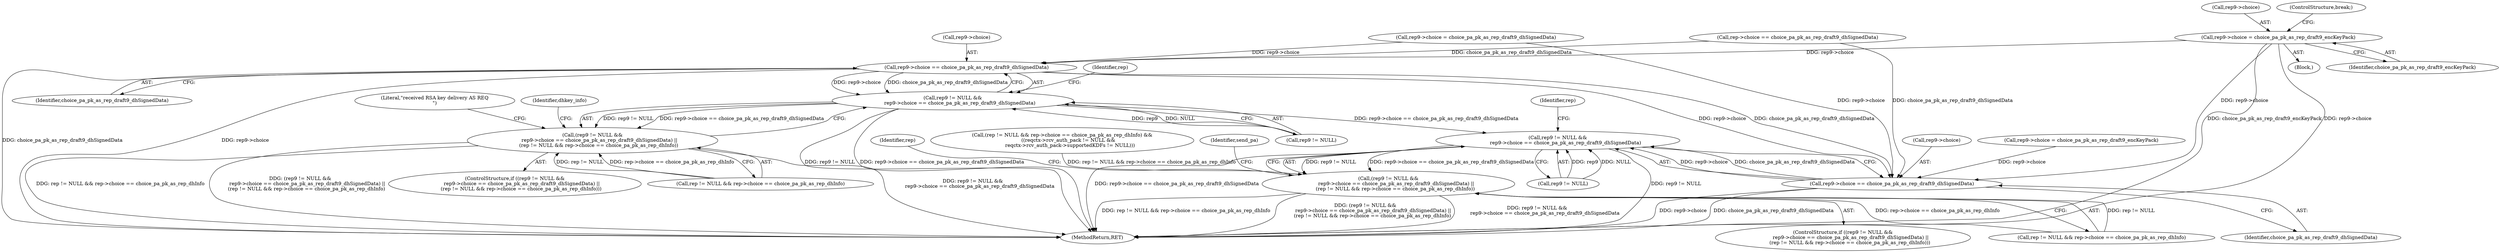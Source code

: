 digraph "0_krb5_db64ca25d661a47b996b4e2645998b5d7f0eb52c@pointer" {
"1000372" [label="(Call,rep9->choice = choice_pa_pk_as_rep_draft9_encKeyPack)"];
"1000522" [label="(Call,rep9->choice == choice_pa_pk_as_rep_draft9_dhSignedData)"];
"1000518" [label="(Call,rep9 != NULL &&\n         rep9->choice == choice_pa_pk_as_rep_draft9_dhSignedData)"];
"1000517" [label="(Call,(rep9 != NULL &&\n         rep9->choice == choice_pa_pk_as_rep_draft9_dhSignedData) ||\n        (rep != NULL && rep->choice == choice_pa_pk_as_rep_dhInfo))"];
"1001174" [label="(Call,rep9 != NULL &&\n          rep9->choice == choice_pa_pk_as_rep_draft9_dhSignedData)"];
"1001173" [label="(Call,(rep9 != NULL &&\n          rep9->choice == choice_pa_pk_as_rep_draft9_dhSignedData) ||\n         (rep != NULL && rep->choice == choice_pa_pk_as_rep_dhInfo))"];
"1001178" [label="(Call,rep9->choice == choice_pa_pk_as_rep_draft9_dhSignedData)"];
"1000529" [label="(Identifier,rep)"];
"1000479" [label="(Call,rep->choice == choice_pa_pk_as_rep_draft9_dhSignedData)"];
"1000372" [label="(Call,rep9->choice = choice_pa_pk_as_rep_draft9_encKeyPack)"];
"1000523" [label="(Call,rep9->choice)"];
"1000516" [label="(ControlStructure,if ((rep9 != NULL &&\n         rep9->choice == choice_pa_pk_as_rep_draft9_dhSignedData) ||\n        (rep != NULL && rep->choice == choice_pa_pk_as_rep_dhInfo)))"];
"1001267" [label="(Identifier,send_pa)"];
"1000373" [label="(Call,rep9->choice)"];
"1000526" [label="(Identifier,choice_pa_pk_as_rep_draft9_dhSignedData)"];
"1000527" [label="(Call,rep != NULL && rep->choice == choice_pa_pk_as_rep_dhInfo)"];
"1001174" [label="(Call,rep9 != NULL &&\n          rep9->choice == choice_pa_pk_as_rep_draft9_dhSignedData)"];
"1001173" [label="(Call,(rep9 != NULL &&\n          rep9->choice == choice_pa_pk_as_rep_draft9_dhSignedData) ||\n         (rep != NULL && rep->choice == choice_pa_pk_as_rep_dhInfo))"];
"1000518" [label="(Call,rep9 != NULL &&\n         rep9->choice == choice_pa_pk_as_rep_draft9_dhSignedData)"];
"1000522" [label="(Call,rep9->choice == choice_pa_pk_as_rep_draft9_dhSignedData)"];
"1001197" [label="(Identifier,rep)"];
"1000463" [label="(Call,rep9->choice = choice_pa_pk_as_rep_draft9_dhSignedData)"];
"1001179" [label="(Call,rep9->choice)"];
"1001064" [label="(Call,(rep != NULL && rep->choice == choice_pa_pk_as_rep_dhInfo) &&\n        ((reqctx->rcv_auth_pack != NULL &&\n          reqctx->rcv_auth_pack->supportedKDFs != NULL)))"];
"1001175" [label="(Call,rep9 != NULL)"];
"1000517" [label="(Call,(rep9 != NULL &&\n         rep9->choice == choice_pa_pk_as_rep_draft9_dhSignedData) ||\n        (rep != NULL && rep->choice == choice_pa_pk_as_rep_dhInfo))"];
"1000377" [label="(ControlStructure,break;)"];
"1000954" [label="(Call,rep9->choice = choice_pa_pk_as_rep_draft9_encKeyPack)"];
"1001185" [label="(Identifier,rep)"];
"1000540" [label="(Identifier,dhkey_info)"];
"1001183" [label="(Call,rep != NULL && rep->choice == choice_pa_pk_as_rep_dhInfo)"];
"1001182" [label="(Identifier,choice_pa_pk_as_rep_draft9_dhSignedData)"];
"1001172" [label="(ControlStructure,if ((rep9 != NULL &&\n          rep9->choice == choice_pa_pk_as_rep_draft9_dhSignedData) ||\n         (rep != NULL && rep->choice == choice_pa_pk_as_rep_dhInfo)))"];
"1000338" [label="(Block,)"];
"1000376" [label="(Identifier,choice_pa_pk_as_rep_draft9_encKeyPack)"];
"1000695" [label="(Literal,\"received RSA key delivery AS REQ\n\")"];
"1001178" [label="(Call,rep9->choice == choice_pa_pk_as_rep_draft9_dhSignedData)"];
"1000519" [label="(Call,rep9 != NULL)"];
"1001409" [label="(MethodReturn,RET)"];
"1000372" -> "1000338"  [label="AST: "];
"1000372" -> "1000376"  [label="CFG: "];
"1000373" -> "1000372"  [label="AST: "];
"1000376" -> "1000372"  [label="AST: "];
"1000377" -> "1000372"  [label="CFG: "];
"1000372" -> "1001409"  [label="DDG: choice_pa_pk_as_rep_draft9_encKeyPack"];
"1000372" -> "1001409"  [label="DDG: rep9->choice"];
"1000372" -> "1000522"  [label="DDG: rep9->choice"];
"1000372" -> "1001178"  [label="DDG: rep9->choice"];
"1000522" -> "1000518"  [label="AST: "];
"1000522" -> "1000526"  [label="CFG: "];
"1000523" -> "1000522"  [label="AST: "];
"1000526" -> "1000522"  [label="AST: "];
"1000518" -> "1000522"  [label="CFG: "];
"1000522" -> "1001409"  [label="DDG: choice_pa_pk_as_rep_draft9_dhSignedData"];
"1000522" -> "1001409"  [label="DDG: rep9->choice"];
"1000522" -> "1000518"  [label="DDG: rep9->choice"];
"1000522" -> "1000518"  [label="DDG: choice_pa_pk_as_rep_draft9_dhSignedData"];
"1000463" -> "1000522"  [label="DDG: rep9->choice"];
"1000479" -> "1000522"  [label="DDG: choice_pa_pk_as_rep_draft9_dhSignedData"];
"1000522" -> "1001178"  [label="DDG: rep9->choice"];
"1000522" -> "1001178"  [label="DDG: choice_pa_pk_as_rep_draft9_dhSignedData"];
"1000518" -> "1000517"  [label="AST: "];
"1000518" -> "1000519"  [label="CFG: "];
"1000519" -> "1000518"  [label="AST: "];
"1000529" -> "1000518"  [label="CFG: "];
"1000517" -> "1000518"  [label="CFG: "];
"1000518" -> "1001409"  [label="DDG: rep9->choice == choice_pa_pk_as_rep_draft9_dhSignedData"];
"1000518" -> "1001409"  [label="DDG: rep9 != NULL"];
"1000518" -> "1000517"  [label="DDG: rep9 != NULL"];
"1000518" -> "1000517"  [label="DDG: rep9->choice == choice_pa_pk_as_rep_draft9_dhSignedData"];
"1000519" -> "1000518"  [label="DDG: rep9"];
"1000519" -> "1000518"  [label="DDG: NULL"];
"1000518" -> "1001174"  [label="DDG: rep9->choice == choice_pa_pk_as_rep_draft9_dhSignedData"];
"1000517" -> "1000516"  [label="AST: "];
"1000517" -> "1000527"  [label="CFG: "];
"1000527" -> "1000517"  [label="AST: "];
"1000540" -> "1000517"  [label="CFG: "];
"1000695" -> "1000517"  [label="CFG: "];
"1000517" -> "1001409"  [label="DDG: rep9 != NULL &&\n         rep9->choice == choice_pa_pk_as_rep_draft9_dhSignedData"];
"1000517" -> "1001409"  [label="DDG: rep != NULL && rep->choice == choice_pa_pk_as_rep_dhInfo"];
"1000517" -> "1001409"  [label="DDG: (rep9 != NULL &&\n         rep9->choice == choice_pa_pk_as_rep_draft9_dhSignedData) ||\n        (rep != NULL && rep->choice == choice_pa_pk_as_rep_dhInfo)"];
"1000527" -> "1000517"  [label="DDG: rep != NULL"];
"1000527" -> "1000517"  [label="DDG: rep->choice == choice_pa_pk_as_rep_dhInfo"];
"1001174" -> "1001173"  [label="AST: "];
"1001174" -> "1001175"  [label="CFG: "];
"1001174" -> "1001178"  [label="CFG: "];
"1001175" -> "1001174"  [label="AST: "];
"1001178" -> "1001174"  [label="AST: "];
"1001185" -> "1001174"  [label="CFG: "];
"1001173" -> "1001174"  [label="CFG: "];
"1001174" -> "1001409"  [label="DDG: rep9->choice == choice_pa_pk_as_rep_draft9_dhSignedData"];
"1001174" -> "1001409"  [label="DDG: rep9 != NULL"];
"1001174" -> "1001173"  [label="DDG: rep9 != NULL"];
"1001174" -> "1001173"  [label="DDG: rep9->choice == choice_pa_pk_as_rep_draft9_dhSignedData"];
"1001175" -> "1001174"  [label="DDG: rep9"];
"1001175" -> "1001174"  [label="DDG: NULL"];
"1001178" -> "1001174"  [label="DDG: rep9->choice"];
"1001178" -> "1001174"  [label="DDG: choice_pa_pk_as_rep_draft9_dhSignedData"];
"1001173" -> "1001172"  [label="AST: "];
"1001173" -> "1001183"  [label="CFG: "];
"1001183" -> "1001173"  [label="AST: "];
"1001197" -> "1001173"  [label="CFG: "];
"1001267" -> "1001173"  [label="CFG: "];
"1001173" -> "1001409"  [label="DDG: (rep9 != NULL &&\n          rep9->choice == choice_pa_pk_as_rep_draft9_dhSignedData) ||\n         (rep != NULL && rep->choice == choice_pa_pk_as_rep_dhInfo)"];
"1001173" -> "1001409"  [label="DDG: rep9 != NULL &&\n          rep9->choice == choice_pa_pk_as_rep_draft9_dhSignedData"];
"1001173" -> "1001409"  [label="DDG: rep != NULL && rep->choice == choice_pa_pk_as_rep_dhInfo"];
"1001064" -> "1001173"  [label="DDG: rep != NULL && rep->choice == choice_pa_pk_as_rep_dhInfo"];
"1001183" -> "1001173"  [label="DDG: rep != NULL"];
"1001183" -> "1001173"  [label="DDG: rep->choice == choice_pa_pk_as_rep_dhInfo"];
"1001178" -> "1001182"  [label="CFG: "];
"1001179" -> "1001178"  [label="AST: "];
"1001182" -> "1001178"  [label="AST: "];
"1001178" -> "1001409"  [label="DDG: rep9->choice"];
"1001178" -> "1001409"  [label="DDG: choice_pa_pk_as_rep_draft9_dhSignedData"];
"1000463" -> "1001178"  [label="DDG: rep9->choice"];
"1000954" -> "1001178"  [label="DDG: rep9->choice"];
"1000479" -> "1001178"  [label="DDG: choice_pa_pk_as_rep_draft9_dhSignedData"];
}

